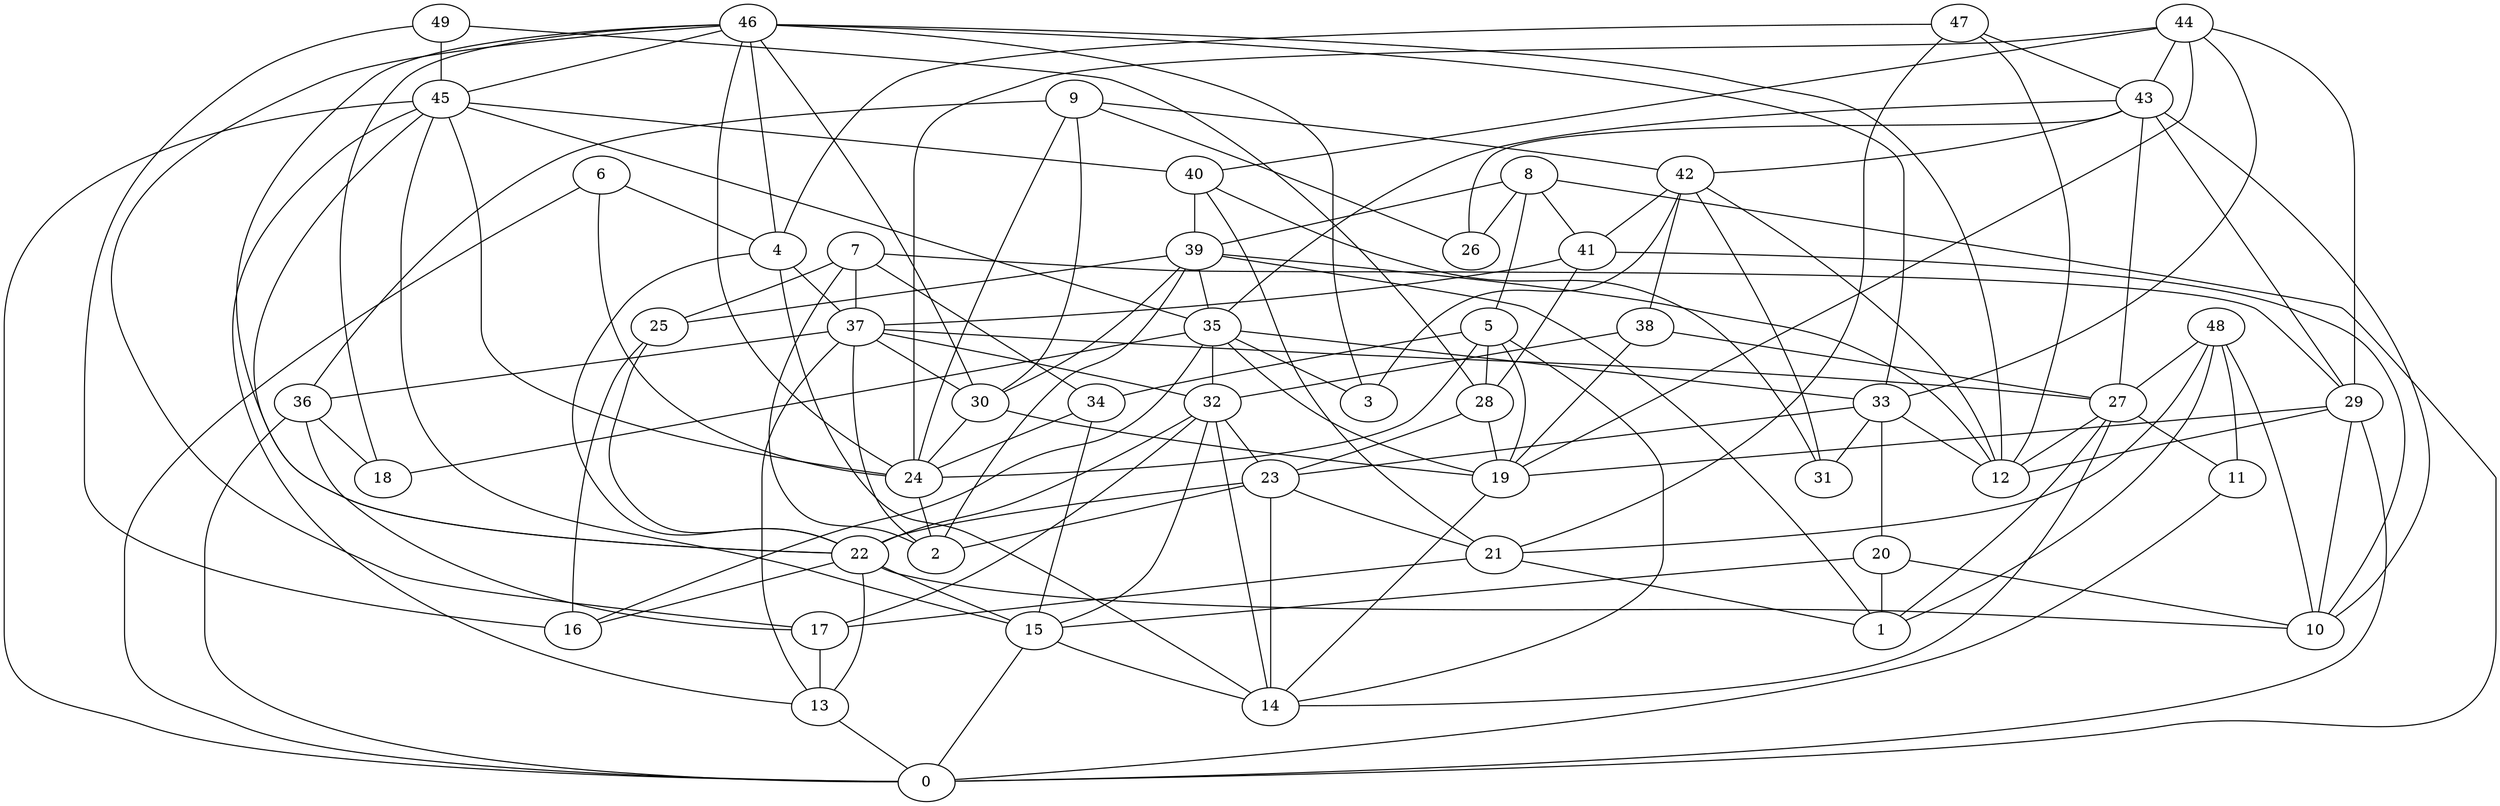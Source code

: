 digraph GG_graph {

subgraph G_graph {
edge [color = black]
"9" -> "26" [dir = none]
"9" -> "24" [dir = none]
"9" -> "42" [dir = none]
"9" -> "36" [dir = none]
"9" -> "30" [dir = none]
"43" -> "27" [dir = none]
"43" -> "10" [dir = none]
"43" -> "29" [dir = none]
"43" -> "42" [dir = none]
"43" -> "35" [dir = none]
"43" -> "26" [dir = none]
"49" -> "16" [dir = none]
"49" -> "28" [dir = none]
"49" -> "45" [dir = none]
"42" -> "41" [dir = none]
"42" -> "31" [dir = none]
"42" -> "12" [dir = none]
"42" -> "38" [dir = none]
"42" -> "3" [dir = none]
"5" -> "24" [dir = none]
"5" -> "19" [dir = none]
"5" -> "28" [dir = none]
"5" -> "14" [dir = none]
"5" -> "34" [dir = none]
"38" -> "27" [dir = none]
"38" -> "32" [dir = none]
"38" -> "19" [dir = none]
"29" -> "12" [dir = none]
"29" -> "19" [dir = none]
"29" -> "0" [dir = none]
"29" -> "10" [dir = none]
"19" -> "14" [dir = none]
"27" -> "1" [dir = none]
"27" -> "11" [dir = none]
"27" -> "14" [dir = none]
"27" -> "12" [dir = none]
"35" -> "16" [dir = none]
"35" -> "33" [dir = none]
"35" -> "32" [dir = none]
"35" -> "18" [dir = none]
"35" -> "3" [dir = none]
"35" -> "19" [dir = none]
"37" -> "13" [dir = none]
"37" -> "32" [dir = none]
"37" -> "27" [dir = none]
"37" -> "2" [dir = none]
"37" -> "36" [dir = none]
"37" -> "30" [dir = none]
"24" -> "2" [dir = none]
"7" -> "25" [dir = none]
"7" -> "2" [dir = none]
"7" -> "29" [dir = none]
"7" -> "34" [dir = none]
"7" -> "37" [dir = none]
"4" -> "37" [dir = none]
"4" -> "22" [dir = none]
"4" -> "14" [dir = none]
"46" -> "12" [dir = none]
"46" -> "4" [dir = none]
"46" -> "17" [dir = none]
"46" -> "24" [dir = none]
"46" -> "45" [dir = none]
"46" -> "3" [dir = none]
"46" -> "18" [dir = none]
"46" -> "33" [dir = none]
"46" -> "30" [dir = none]
"46" -> "22" [dir = none]
"41" -> "28" [dir = none]
"41" -> "10" [dir = none]
"41" -> "37" [dir = none]
"28" -> "23" [dir = none]
"28" -> "19" [dir = none]
"32" -> "23" [dir = none]
"32" -> "22" [dir = none]
"32" -> "15" [dir = none]
"32" -> "14" [dir = none]
"32" -> "17" [dir = none]
"6" -> "0" [dir = none]
"6" -> "24" [dir = none]
"6" -> "4" [dir = none]
"30" -> "19" [dir = none]
"30" -> "24" [dir = none]
"45" -> "40" [dir = none]
"45" -> "15" [dir = none]
"45" -> "0" [dir = none]
"45" -> "24" [dir = none]
"45" -> "35" [dir = none]
"45" -> "13" [dir = none]
"45" -> "22" [dir = none]
"22" -> "13" [dir = none]
"22" -> "16" [dir = none]
"22" -> "10" [dir = none]
"22" -> "15" [dir = none]
"15" -> "0" [dir = none]
"15" -> "14" [dir = none]
"13" -> "0" [dir = none]
"17" -> "13" [dir = none]
"40" -> "21" [dir = none]
"40" -> "39" [dir = none]
"40" -> "31" [dir = none]
"36" -> "18" [dir = none]
"36" -> "17" [dir = none]
"36" -> "0" [dir = none]
"8" -> "39" [dir = none]
"8" -> "26" [dir = none]
"8" -> "5" [dir = none]
"8" -> "0" [dir = none]
"8" -> "41" [dir = none]
"23" -> "14" [dir = none]
"23" -> "21" [dir = none]
"23" -> "2" [dir = none]
"23" -> "22" [dir = none]
"21" -> "1" [dir = none]
"21" -> "17" [dir = none]
"20" -> "1" [dir = none]
"20" -> "15" [dir = none]
"20" -> "10" [dir = none]
"44" -> "19" [dir = none]
"44" -> "29" [dir = none]
"44" -> "24" [dir = none]
"44" -> "40" [dir = none]
"44" -> "43" [dir = none]
"44" -> "33" [dir = none]
"11" -> "0" [dir = none]
"39" -> "12" [dir = none]
"39" -> "25" [dir = none]
"39" -> "30" [dir = none]
"39" -> "2" [dir = none]
"39" -> "35" [dir = none]
"39" -> "1" [dir = none]
"33" -> "31" [dir = none]
"33" -> "12" [dir = none]
"33" -> "20" [dir = none]
"33" -> "23" [dir = none]
"48" -> "1" [dir = none]
"48" -> "10" [dir = none]
"48" -> "21" [dir = none]
"48" -> "11" [dir = none]
"48" -> "27" [dir = none]
"25" -> "16" [dir = none]
"25" -> "22" [dir = none]
"34" -> "24" [dir = none]
"34" -> "15" [dir = none]
"47" -> "12" [dir = none]
"47" -> "43" [dir = none]
"47" -> "4" [dir = none]
"47" -> "21" [dir = none]
}

}

